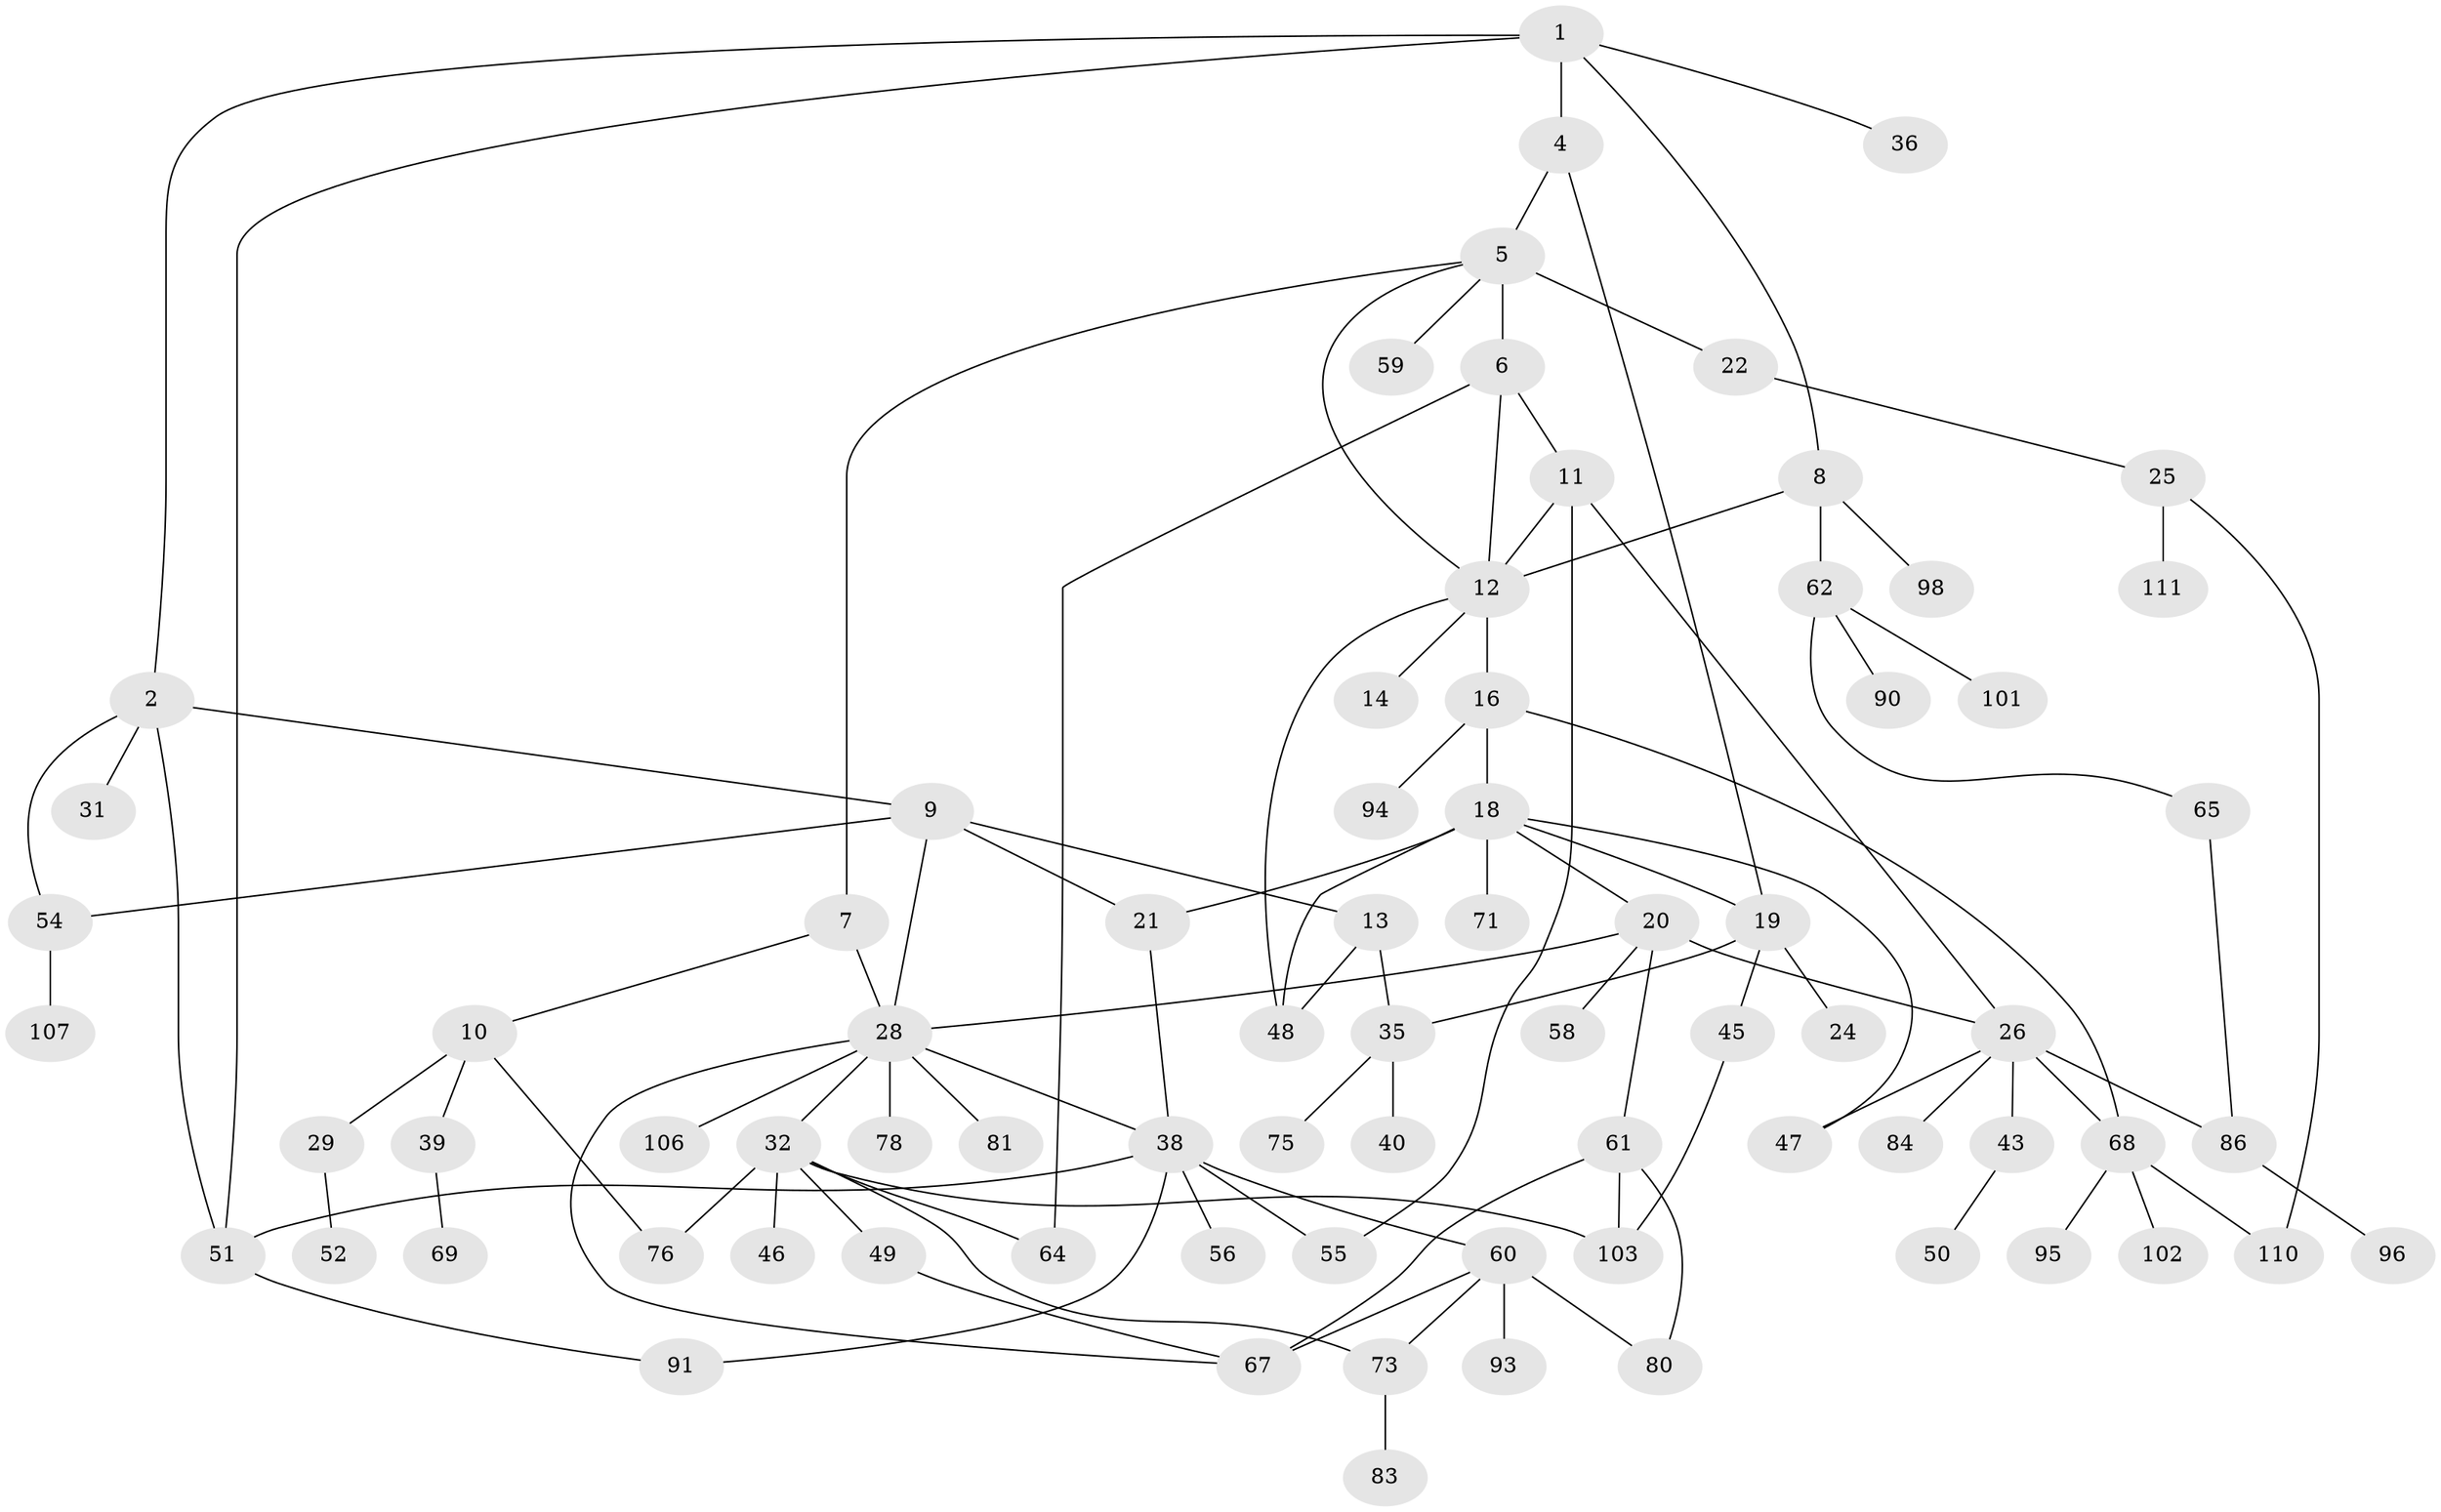 // original degree distribution, {5: 0.07079646017699115, 3: 0.20353982300884957, 4: 0.13274336283185842, 6: 0.04424778761061947, 1: 0.30973451327433627, 2: 0.23893805309734514}
// Generated by graph-tools (version 1.1) at 2025/10/02/27/25 16:10:53]
// undirected, 77 vertices, 106 edges
graph export_dot {
graph [start="1"]
  node [color=gray90,style=filled];
  1 [super="+15"];
  2 [super="+3"];
  4;
  5 [super="+57"];
  6 [super="+79"];
  7;
  8 [super="+17"];
  9 [super="+34"];
  10 [super="+23"];
  11;
  12 [super="+42"];
  13;
  14;
  16 [super="+37"];
  18 [super="+33"];
  19 [super="+74"];
  20 [super="+30"];
  21 [super="+99"];
  22;
  24;
  25 [super="+70"];
  26 [super="+27"];
  28 [super="+53"];
  29 [super="+100"];
  31;
  32 [super="+41"];
  35 [super="+44"];
  36;
  38 [super="+82"];
  39;
  40;
  43;
  45 [super="+108"];
  46 [super="+63"];
  47;
  48 [super="+85"];
  49;
  50;
  51 [super="+88"];
  52;
  54;
  55 [super="+87"];
  56;
  58 [super="+109"];
  59;
  60 [super="+92"];
  61;
  62 [super="+66"];
  64 [super="+89"];
  65;
  67 [super="+77"];
  68 [super="+72"];
  69 [super="+97"];
  71;
  73;
  75;
  76;
  78;
  80 [super="+105"];
  81;
  83;
  84;
  86 [super="+113"];
  90 [super="+112"];
  91;
  93;
  94;
  95;
  96;
  98;
  101;
  102;
  103 [super="+104"];
  106;
  107;
  110;
  111;
  1 -- 2;
  1 -- 4;
  1 -- 8;
  1 -- 36;
  1 -- 51;
  2 -- 9;
  2 -- 54;
  2 -- 31;
  2 -- 51;
  4 -- 5;
  4 -- 19;
  5 -- 6;
  5 -- 7;
  5 -- 12;
  5 -- 22 [weight=2];
  5 -- 59;
  6 -- 11;
  6 -- 12;
  6 -- 64;
  7 -- 10;
  7 -- 28;
  8 -- 12;
  8 -- 98;
  8 -- 62;
  9 -- 13;
  9 -- 28;
  9 -- 21;
  9 -- 54;
  10 -- 39;
  10 -- 76;
  10 -- 29;
  11 -- 26;
  11 -- 55;
  11 -- 12;
  12 -- 14;
  12 -- 16;
  12 -- 48;
  13 -- 35;
  13 -- 48;
  16 -- 18;
  16 -- 68;
  16 -- 94;
  18 -- 20;
  18 -- 21;
  18 -- 71;
  18 -- 48;
  18 -- 19;
  18 -- 47;
  19 -- 24;
  19 -- 35;
  19 -- 45;
  20 -- 58;
  20 -- 61 [weight=2];
  20 -- 26;
  20 -- 28;
  21 -- 38;
  22 -- 25;
  25 -- 111;
  25 -- 110;
  26 -- 43;
  26 -- 84;
  26 -- 47;
  26 -- 86;
  26 -- 68;
  28 -- 32;
  28 -- 81;
  28 -- 106;
  28 -- 78;
  28 -- 38;
  28 -- 67;
  29 -- 52;
  32 -- 64;
  32 -- 76;
  32 -- 73;
  32 -- 103;
  32 -- 49;
  32 -- 46;
  35 -- 40;
  35 -- 75;
  38 -- 51;
  38 -- 56;
  38 -- 60;
  38 -- 91;
  38 -- 55;
  39 -- 69;
  43 -- 50;
  45 -- 103;
  49 -- 67;
  51 -- 91;
  54 -- 107;
  60 -- 67;
  60 -- 73;
  60 -- 93;
  60 -- 80;
  61 -- 80;
  61 -- 103;
  61 -- 67;
  62 -- 65;
  62 -- 90;
  62 -- 101;
  65 -- 86;
  68 -- 102;
  68 -- 110;
  68 -- 95;
  73 -- 83;
  86 -- 96;
}
